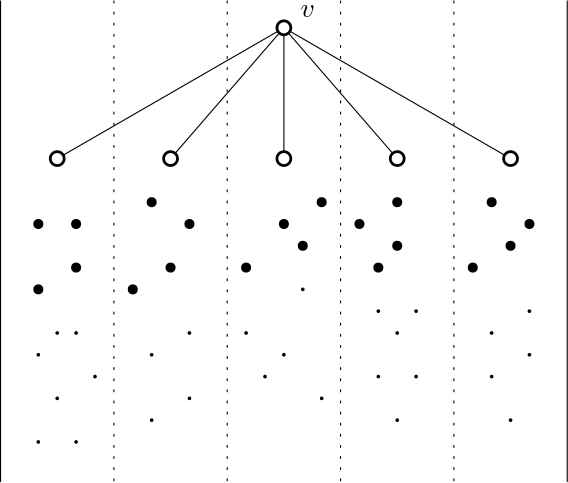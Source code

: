 <?xml version="1.0"?>
<!DOCTYPE ipe SYSTEM "ipe.dtd">
<ipe version="70005" creator="Ipe 7.1.4">
<info created="D:20160412211239" modified="D:20160513155949"/>
<ipestyle name="basic">
<symbol name="arrow/arc(spx)">
<path stroke="sym-stroke" fill="sym-stroke" pen="sym-pen">
0 0 m
-1 0.333 l
-1 -0.333 l
h
</path>
</symbol>
<symbol name="arrow/farc(spx)">
<path stroke="sym-stroke" fill="white" pen="sym-pen">
0 0 m
-1 0.333 l
-1 -0.333 l
h
</path>
</symbol>
<symbol name="mark/circle(sx)" transformations="translations">
<path fill="sym-stroke">
0.6 0 0 0.6 0 0 e
0.4 0 0 0.4 0 0 e
</path>
</symbol>
<symbol name="mark/disk(sx)" transformations="translations">
<path fill="sym-stroke">
0.6 0 0 0.6 0 0 e
</path>
</symbol>
<symbol name="mark/fdisk(sfx)" transformations="translations">
<group>
<path fill="sym-fill">
0.5 0 0 0.5 0 0 e
</path>
<path fill="sym-stroke" fillrule="eofill">
0.6 0 0 0.6 0 0 e
0.4 0 0 0.4 0 0 e
</path>
</group>
</symbol>
<symbol name="mark/box(sx)" transformations="translations">
<path fill="sym-stroke" fillrule="eofill">
-0.6 -0.6 m
0.6 -0.6 l
0.6 0.6 l
-0.6 0.6 l
h
-0.4 -0.4 m
0.4 -0.4 l
0.4 0.4 l
-0.4 0.4 l
h
</path>
</symbol>
<symbol name="mark/square(sx)" transformations="translations">
<path fill="sym-stroke">
-0.6 -0.6 m
0.6 -0.6 l
0.6 0.6 l
-0.6 0.6 l
h
</path>
</symbol>
<symbol name="mark/fsquare(sfx)" transformations="translations">
<group>
<path fill="sym-fill">
-0.5 -0.5 m
0.5 -0.5 l
0.5 0.5 l
-0.5 0.5 l
h
</path>
<path fill="sym-stroke" fillrule="eofill">
-0.6 -0.6 m
0.6 -0.6 l
0.6 0.6 l
-0.6 0.6 l
h
-0.4 -0.4 m
0.4 -0.4 l
0.4 0.4 l
-0.4 0.4 l
h
</path>
</group>
</symbol>
<symbol name="mark/cross(sx)" transformations="translations">
<group>
<path fill="sym-stroke">
-0.43 -0.57 m
0.57 0.43 l
0.43 0.57 l
-0.57 -0.43 l
h
</path>
<path fill="sym-stroke">
-0.43 0.57 m
0.57 -0.43 l
0.43 -0.57 l
-0.57 0.43 l
h
</path>
</group>
</symbol>
<symbol name="arrow/fnormal(spx)">
<path stroke="sym-stroke" fill="white" pen="sym-pen">
0 0 m
-1 0.333 l
-1 -0.333 l
h
</path>
</symbol>
<symbol name="arrow/pointed(spx)">
<path stroke="sym-stroke" fill="sym-stroke" pen="sym-pen">
0 0 m
-1 0.333 l
-0.8 0 l
-1 -0.333 l
h
</path>
</symbol>
<symbol name="arrow/fpointed(spx)">
<path stroke="sym-stroke" fill="white" pen="sym-pen">
0 0 m
-1 0.333 l
-0.8 0 l
-1 -0.333 l
h
</path>
</symbol>
<symbol name="arrow/linear(spx)">
<path stroke="sym-stroke" pen="sym-pen">
-1 0.333 m
0 0 l
-1 -0.333 l
</path>
</symbol>
<symbol name="arrow/fdouble(spx)">
<path stroke="sym-stroke" fill="white" pen="sym-pen">
0 0 m
-1 0.333 l
-1 -0.333 l
h
-1 0 m
-2 0.333 l
-2 -0.333 l
h
</path>
</symbol>
<symbol name="arrow/double(spx)">
<path stroke="sym-stroke" fill="sym-stroke" pen="sym-pen">
0 0 m
-1 0.333 l
-1 -0.333 l
h
-1 0 m
-2 0.333 l
-2 -0.333 l
h
</path>
</symbol>
<pen name="heavier" value="0.8"/>
<pen name="fat" value="1.2"/>
<pen name="ultrafat" value="2"/>
<symbolsize name="large" value="5"/>
<symbolsize name="small" value="2"/>
<symbolsize name="tiny" value="1.1"/>
<arrowsize name="large" value="10"/>
<arrowsize name="small" value="5"/>
<arrowsize name="tiny" value="3"/>
<color name="red" value="1 0 0"/>
<color name="green" value="0 1 0"/>
<color name="blue" value="0 0 1"/>
<color name="yellow" value="1 1 0"/>
<color name="orange" value="1 0.647 0"/>
<color name="gold" value="1 0.843 0"/>
<color name="purple" value="0.627 0.125 0.941"/>
<color name="gray" value="0.745"/>
<color name="brown" value="0.647 0.165 0.165"/>
<color name="navy" value="0 0 0.502"/>
<color name="pink" value="1 0.753 0.796"/>
<color name="seagreen" value="0.18 0.545 0.341"/>
<color name="turquoise" value="0.251 0.878 0.816"/>
<color name="violet" value="0.933 0.51 0.933"/>
<color name="darkblue" value="0 0 0.545"/>
<color name="darkcyan" value="0 0.545 0.545"/>
<color name="darkgray" value="0.663"/>
<color name="darkgreen" value="0 0.392 0"/>
<color name="darkmagenta" value="0.545 0 0.545"/>
<color name="darkorange" value="1 0.549 0"/>
<color name="darkred" value="0.545 0 0"/>
<color name="lightblue" value="0.678 0.847 0.902"/>
<color name="lightcyan" value="0.878 1 1"/>
<color name="lightgray" value="0.827"/>
<color name="lightgreen" value="0.565 0.933 0.565"/>
<color name="lightyellow" value="1 1 0.878"/>
<dashstyle name="dashed" value="[4] 0"/>
<dashstyle name="dotted" value="[1 3] 0"/>
<dashstyle name="dash dotted" value="[4 2 1 2] 0"/>
<dashstyle name="dash dot dotted" value="[4 2 1 2 1 2] 0"/>
<textsize name="large" value="\large"/>
<textsize name="Large" value="\Large"/>
<textsize name="LARGE" value="\LARGE"/>
<textsize name="huge" value="\huge"/>
<textsize name="Huge" value="\Huge"/>
<textsize name="small" value="\small"/>
<textsize name="footnote" value="\footnotesize"/>
<textsize name="tiny" value="\tiny"/>
<textstyle name="center" begin="\begin{center}" end="\end{center}"/>
<textstyle name="itemize" begin="\begin{itemize}" end="\end{itemize}"/>
<textstyle name="item" begin="\begin{itemize}\item{}" end="\end{itemize}"/>
<gridsize name="4 pts" value="4"/>
<gridsize name="8 pts (~3 mm)" value="8"/>
<gridsize name="16 pts (~6 mm)" value="16"/>
<gridsize name="32 pts (~12 mm)" value="32"/>
<gridsize name="10 pts (~3.5 mm)" value="10"/>
<gridsize name="20 pts (~7 mm)" value="20"/>
<gridsize name="14 pts (~5 mm)" value="14"/>
<gridsize name="28 pts (~10 mm)" value="28"/>
<gridsize name="56 pts (~20 mm)" value="56"/>
<anglesize name="90 deg" value="90"/>
<anglesize name="60 deg" value="60"/>
<anglesize name="45 deg" value="45"/>
<anglesize name="30 deg" value="30"/>
<anglesize name="22.5 deg" value="22.5"/>
<tiling name="falling" angle="-60" step="4" width="1"/>
<tiling name="rising" angle="30" step="4" width="1"/>
</ipestyle>
<page>
<layer name="alpha"/>
<view layers="alpha" active="alpha"/>
<path layer="alpha" matrix="5.1 0 0 1.07011 -1822 -29.6883" stroke="black" fill="black">
400 768 m
384 724 l
384 724 l
</path>
<path matrix="2.55 0 0 1.96186 -230.8 -604.692" stroke="black">
160 688 m
176 712 l
176 712 l
</path>
<path matrix="1.7 0 0 1.96186 -81.2 -604.692" stroke="black">
176 688 m
176 712 l
176 712 l
</path>
<path matrix="2.55 0 0 1.96186 -230.8 -604.692" stroke="black">
192 688 m
176 712 l
176 712 l
</path>
<path matrix="2.55 0 0 1.96186 -230.8 -604.692" stroke="black">
208 688 m
176 712 l
176 712 l
</path>
<use matrix="1.7 0 0 1.96186 -156 -832.267" name="mark/fdisk(sfx)" pos="172 804" size="large" stroke="black" fill="white"/>
<use matrix="1.7 0 0 1.96186 -115.2 -832.267" name="mark/fdisk(sfx)" pos="172 804" size="large" stroke="black" fill="white"/>
<use matrix="1.7 0 0 1.96186 -74.4 -832.267" name="mark/fdisk(sfx)" pos="172 804" size="large" stroke="black" fill="white"/>
<use matrix="1.7 0 0 1.96186 7.2 -832.267" name="mark/fdisk(sfx)" pos="172 804" size="large" stroke="black" fill="white"/>
<use matrix="1.7 0 0 1.96186 -33.6 -832.267" name="mark/fdisk(sfx)" pos="172 804" size="large" stroke="black" fill="white"/>
<use matrix="1.7 0 0 1.96186 -74.4 -785.183" name="mark/fdisk(sfx)" pos="172 804" size="large" stroke="black" fill="white"/>
<path matrix="1.7 0 0 3.93847 -251.2 -2081" stroke="black" dash="dotted" join="1">
240 732 m
240 688 l
240 688 l
</path>
<path matrix="1.7 0 0 3.93847 -210.4 -2081" stroke="black" dash="dotted" join="1">
240 732 m
240 688 l
240 688 l
</path>
<path matrix="1.7 0 0 3.93847 -169.6 -2081" stroke="black" dash="dotted" join="1">
240 732 m
240 688 l
240 688 l
</path>
<path matrix="1.7 0 0 3.93847 -128.8 -2081" stroke="black" dash="dotted" join="1">
240 732 m
240 688 l
240 688 l
</path>
<path matrix="1.7 0 0 3.93847 -88 -2081" stroke="black" join="1">
240 732 m
240 688 l
240 688 l
</path>
<path matrix="1.7 0 0 3.93847 -292 -2081" stroke="black" join="1">
240 732 m
240 688 l
240 688 l
</path>
<use matrix="1.7 0 0 1.96186 -196.8 -439.895" name="mark/disk(sx)" pos="192 592" size="normal" stroke="black"/>
<use matrix="1.7 0 0 1.96186 -183.2 -455.59" name="mark/disk(sx)" pos="192 592" size="normal" stroke="black"/>
<use matrix="1.7 0 0 1.96186 -183.2 -439.895" name="mark/disk(sx)" pos="192 592" size="normal" stroke="black"/>
<use matrix="1.7 0 0 1.96186 -196.8 -463.438" name="mark/disk(sx)" pos="192 592" size="normal" stroke="black"/>
<use matrix="1.7 0 0 1.96186 -156 -432.048" name="mark/disk(sx)" pos="192 592" size="normal" stroke="black"/>
<use matrix="1.7 0 0 1.96186 -142.4 -439.895" name="mark/disk(sx)" pos="192 592" size="normal" stroke="black"/>
<use matrix="1.7 0 0 1.96186 -149.2 -455.59" name="mark/disk(sx)" pos="192 592" size="normal" stroke="black"/>
<use matrix="1.7 0 0 1.96186 -162.8 -463.438" name="mark/disk(sx)" pos="192 592" size="normal" stroke="black"/>
<use matrix="1.7 0 0 1.96186 -94.8 -432.048" name="mark/disk(sx)" pos="192 592" size="normal" stroke="black"/>
<use matrix="1.7 0 0 1.96186 -108.4 -439.895" name="mark/disk(sx)" pos="192 592" size="normal" stroke="black"/>
<use matrix="1.7 0 0 1.96186 -122 -455.59" name="mark/disk(sx)" pos="192 592" size="normal" stroke="black"/>
<use matrix="1.7 0 0 1.96186 -101.6 -447.743" name="mark/disk(sx)" pos="192 592" size="normal" stroke="black"/>
<use matrix="1.7 0 0 1.96186 -81.2 -439.895" name="mark/disk(sx)" pos="192 592" size="normal" stroke="black"/>
<use matrix="1.7 0 0 1.96186 -67.6 -432.048" name="mark/disk(sx)" pos="192 592" size="normal" stroke="black"/>
<use matrix="1.7 0 0 1.96186 -67.6 -447.743" name="mark/disk(sx)" pos="192 592" size="normal" stroke="black"/>
<use matrix="1.7 0 0 1.96186 -74.4 -455.59" name="mark/disk(sx)" pos="192 592" size="normal" stroke="black"/>
<use matrix="1.7 0 0 1.96186 -33.6 -432.048" name="mark/disk(sx)" pos="192 592" size="normal" stroke="black"/>
<use matrix="1.7 0 0 1.96186 -20 -439.895" name="mark/disk(sx)" pos="192 592" size="normal" stroke="black"/>
<use matrix="1.7 0 0 1.96186 -26.8 -447.743" name="mark/disk(sx)" pos="192 592" size="normal" stroke="black"/>
<use matrix="1.7 0 0 1.96186 -40.4 -455.59" name="mark/disk(sx)" pos="192 592" size="normal" stroke="black"/>
<use matrix="1.7 0 0 1.96186 -135.6 -463.438" name="mark/disk(sx)" pos="164 584" size="tiny" stroke="black"/>
<use matrix="1.7 0 0 1.96186 -142.4 -463.438" name="mark/disk(sx)" pos="164 584" size="tiny" stroke="black"/>
<use matrix="1.7 0 0 1.96186 -142.4 -486.98" name="mark/disk(sx)" pos="164 584" size="tiny" stroke="black"/>
<use matrix="1.7 0 0 1.96186 -149.2 -471.285" name="mark/disk(sx)" pos="164 584" size="tiny" stroke="black"/>
<use matrix="1.7 0 0 1.96186 -128.8 -479.133" name="mark/disk(sx)" pos="164 584" size="tiny" stroke="black"/>
<use matrix="1.7 0 0 1.96186 -149.2 -502.675" name="mark/disk(sx)" pos="164 584" size="tiny" stroke="black"/>
<use matrix="1.7 0 0 1.96186 -135.6 -502.675" name="mark/disk(sx)" pos="164 584" size="tiny" stroke="black"/>
<use matrix="1.7 0 0 1.96186 -108.4 -471.285" name="mark/disk(sx)" pos="164 584" size="tiny" stroke="black"/>
<use matrix="1.7 0 0 1.96186 -94.8 -463.438" name="mark/disk(sx)" pos="164 584" size="tiny" stroke="black"/>
<use matrix="1.7 0 0 1.96186 -94.8 -486.98" name="mark/disk(sx)" pos="164 584" size="tiny" stroke="black"/>
<use matrix="1.7 0 0 1.96186 -108.4 -494.827" name="mark/disk(sx)" pos="164 584" size="tiny" stroke="black"/>
<use matrix="1.7 0 0 1.96186 -74.4 -463.438" name="mark/disk(sx)" pos="164 584" size="tiny" stroke="black"/>
<use matrix="1.7 0 0 1.96186 -60.8 -471.285" name="mark/disk(sx)" pos="164 584" size="tiny" stroke="black"/>
<use matrix="1.7 0 0 1.96186 -67.6 -479.133" name="mark/disk(sx)" pos="164 584" size="tiny" stroke="black"/>
<use matrix="1.7 0 0 1.96186 -54 -447.743" name="mark/disk(sx)" pos="164 584" size="tiny" stroke="black"/>
<use matrix="1.7 0 0 1.96186 -47.2 -486.98" name="mark/disk(sx)" pos="164 584" size="tiny" stroke="black"/>
<use matrix="1.7 0 0 1.96186 -20 -463.438" name="mark/disk(sx)" pos="164 584" size="tiny" stroke="black"/>
<use matrix="1.7 0 0 1.96186 -13.2 -479.133" name="mark/disk(sx)" pos="164 584" size="tiny" stroke="black"/>
<use matrix="1.7 0 0 1.96186 -26.8 -479.133" name="mark/disk(sx)" pos="164 584" size="tiny" stroke="black"/>
<use matrix="1.7 0 0 1.96186 -26.8 -455.59" name="mark/disk(sx)" pos="164 584" size="tiny" stroke="black"/>
<use matrix="1.7 0 0 1.96186 -13.2 -455.59" name="mark/disk(sx)" pos="164 584" size="tiny" stroke="black"/>
<use matrix="1.7 0 0 1.96186 14 -463.438" name="mark/disk(sx)" pos="164 584" size="tiny" stroke="black"/>
<use matrix="1.7 0 0 1.96186 27.6 -455.59" name="mark/disk(sx)" pos="164 584" size="tiny" stroke="black"/>
<use matrix="1.7 0 0 1.96186 27.6 -471.285" name="mark/disk(sx)" pos="164 584" size="tiny" stroke="black"/>
<use matrix="1.7 0 0 1.96186 14 -479.133" name="mark/disk(sx)" pos="164 584" size="tiny" stroke="black"/>
<use matrix="1.7 0 0 1.96186 20.8 -494.827" name="mark/disk(sx)" pos="164 584" size="tiny" stroke="black"/>
<use matrix="1.7 0 0 1.96186 -20 -494.827" name="mark/disk(sx)" pos="164 584" size="tiny" stroke="black"/>
<text matrix="1 0 0 1 12 -4" transformations="translations" pos="212 800" stroke="black" type="label" width="5.187" height="4.289" depth="0" valign="baseline">$v$</text>
</page>
</ipe>

